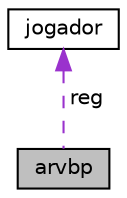digraph "arvbp"
{
 // LATEX_PDF_SIZE
  edge [fontname="Helvetica",fontsize="10",labelfontname="Helvetica",labelfontsize="10"];
  node [fontname="Helvetica",fontsize="10",shape=record];
  Node1 [label="arvbp",height=0.2,width=0.4,color="black", fillcolor="grey75", style="filled", fontcolor="black",tooltip="Representa um nó da árvore B+."];
  Node2 -> Node1 [dir="back",color="darkorchid3",fontsize="10",style="dashed",label=" reg" ,fontname="Helvetica"];
  Node2 [label="jogador",height=0.2,width=0.4,color="black", fillcolor="white", style="filled",URL="$structjogador.html",tooltip=" "];
}
